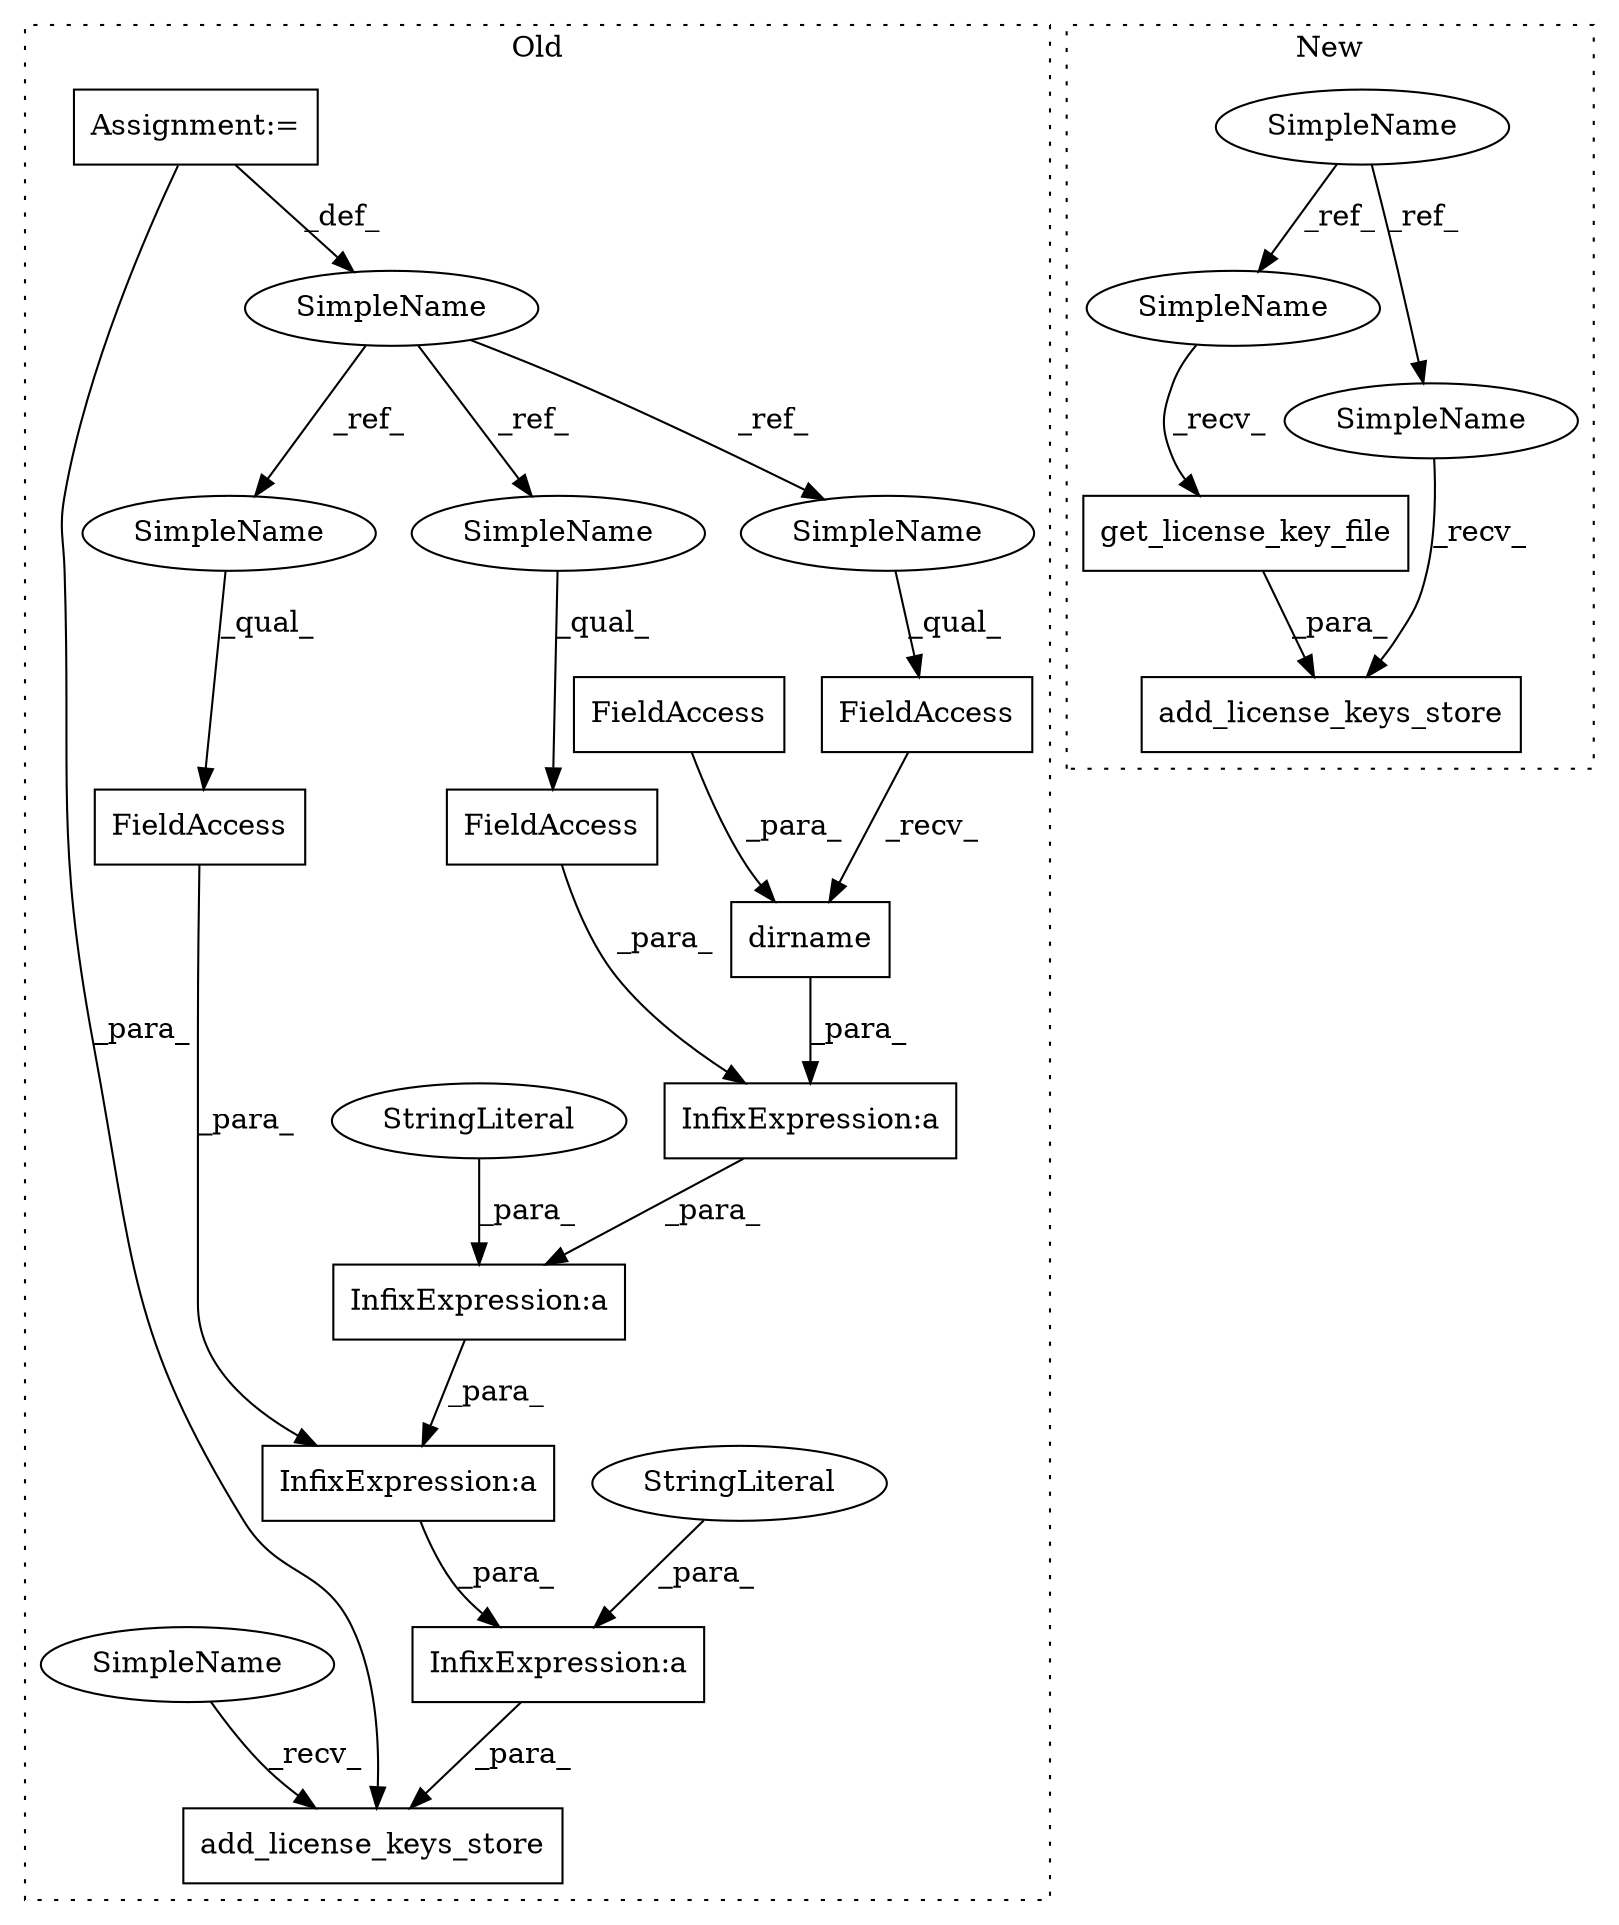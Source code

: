 digraph G {
subgraph cluster0 {
1 [label="dirname" a="32" s="863,879" l="8,1" shape="box"];
3 [label="InfixExpression:a" a="27" s="890" l="3" shape="box"];
4 [label="InfixExpression:a" a="27" s="920" l="3" shape="box"];
5 [label="InfixExpression:a" a="27" s="880" l="3" shape="box"];
6 [label="InfixExpression:a" a="27" s="910" l="3" shape="box"];
8 [label="add_license_keys_store" a="32" s="828,938" l="23,1" shape="box"];
9 [label="FieldAccess" a="22" s="855" l="7" shape="box"];
10 [label="SimpleName" a="42" s="763" l="2" shape="ellipse"];
11 [label="FieldAccess" a="22" s="913" l="6" shape="box"];
12 [label="FieldAccess" a="22" s="883" l="6" shape="box"];
13 [label="FieldAccess" a="22" s="871" l="8" shape="box"];
15 [label="Assignment:=" a="7" s="763" l="2" shape="box"];
16 [label="StringLiteral" a="45" s="893" l="16" shape="ellipse"];
17 [label="StringLiteral" a="45" s="923" l="14" shape="ellipse"];
18 [label="SimpleName" a="42" s="913" l="2" shape="ellipse"];
19 [label="SimpleName" a="42" s="883" l="2" shape="ellipse"];
20 [label="SimpleName" a="42" s="855" l="2" shape="ellipse"];
23 [label="SimpleName" a="42" s="823" l="4" shape="ellipse"];
label = "Old";
style="dotted";
}
subgraph cluster1 {
2 [label="get_license_key_file" a="32" s="841" l="22" shape="box"];
7 [label="add_license_keys_store" a="32" s="813,863" l="23,1" shape="box"];
14 [label="SimpleName" a="42" s="745" l="4" shape="ellipse"];
21 [label="SimpleName" a="42" s="836" l="4" shape="ellipse"];
22 [label="SimpleName" a="42" s="808" l="4" shape="ellipse"];
label = "New";
style="dotted";
}
1 -> 5 [label="_para_"];
2 -> 7 [label="_para_"];
3 -> 6 [label="_para_"];
4 -> 8 [label="_para_"];
5 -> 3 [label="_para_"];
6 -> 4 [label="_para_"];
9 -> 1 [label="_recv_"];
10 -> 20 [label="_ref_"];
10 -> 18 [label="_ref_"];
10 -> 19 [label="_ref_"];
11 -> 6 [label="_para_"];
12 -> 5 [label="_para_"];
13 -> 1 [label="_para_"];
14 -> 22 [label="_ref_"];
14 -> 21 [label="_ref_"];
15 -> 8 [label="_para_"];
15 -> 10 [label="_def_"];
16 -> 3 [label="_para_"];
17 -> 4 [label="_para_"];
18 -> 11 [label="_qual_"];
19 -> 12 [label="_qual_"];
20 -> 9 [label="_qual_"];
21 -> 2 [label="_recv_"];
22 -> 7 [label="_recv_"];
23 -> 8 [label="_recv_"];
}